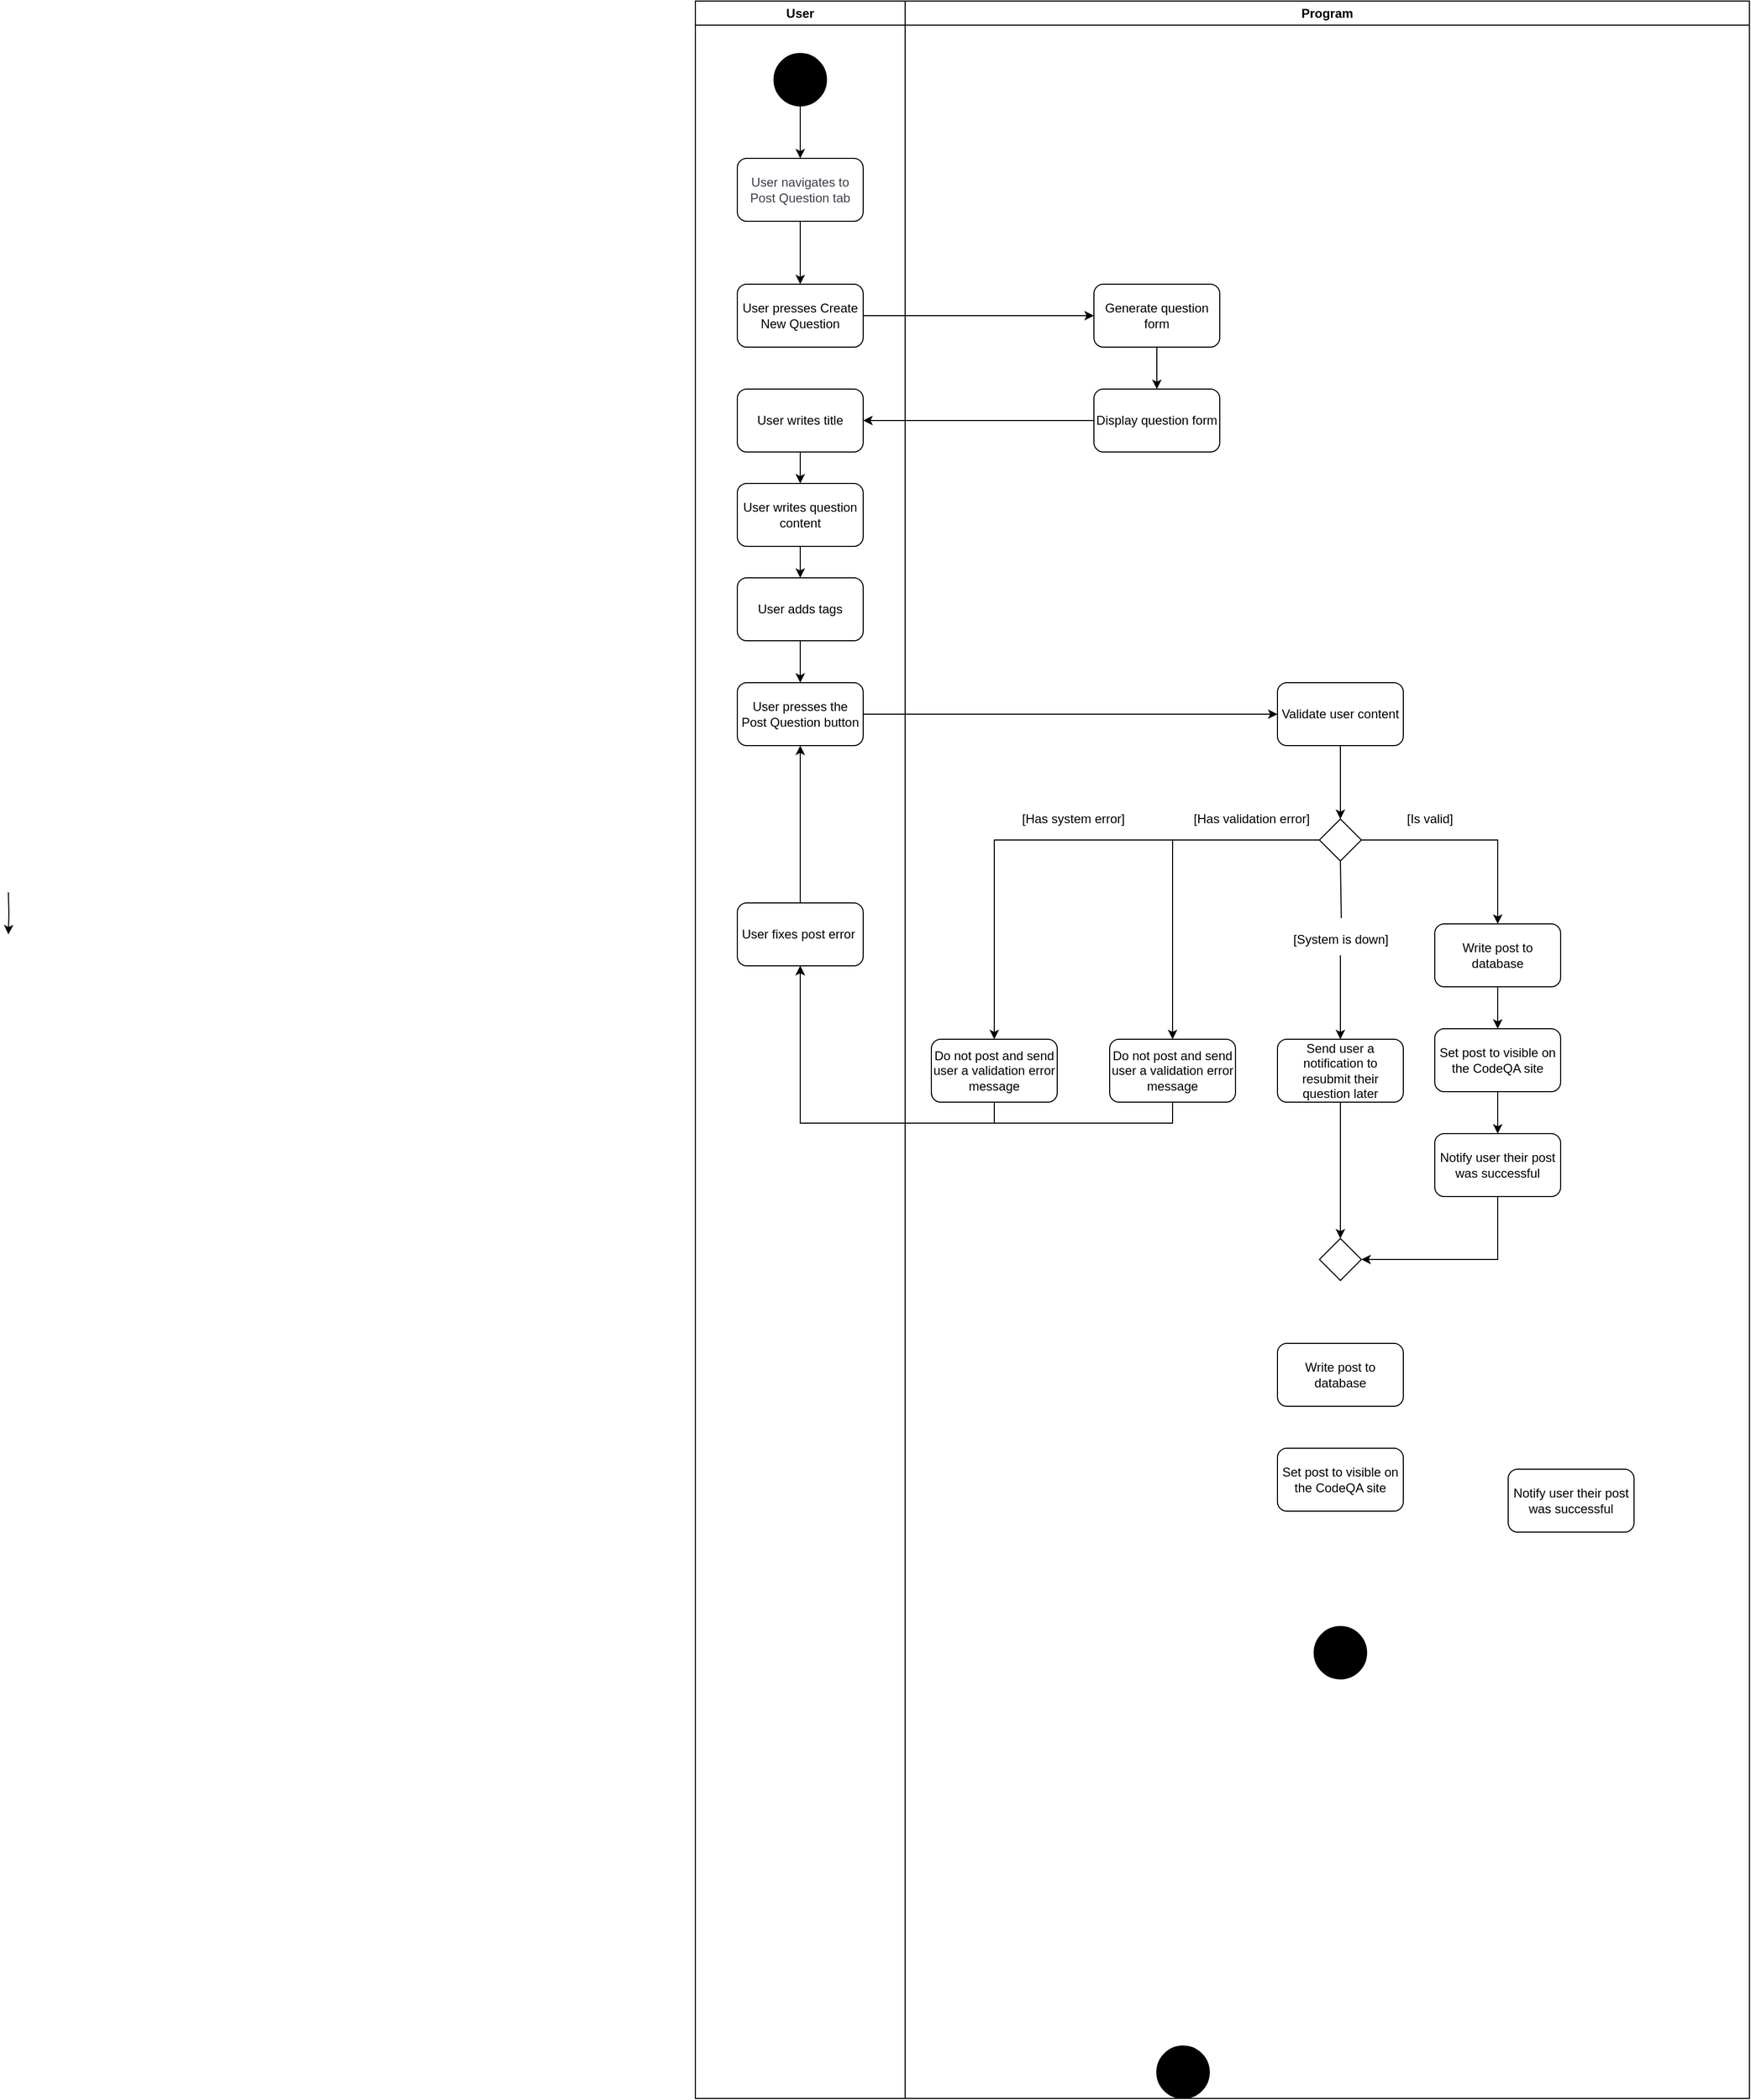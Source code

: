 <mxfile version="24.4.4" type="device">
  <diagram name="Page-1" id="dZFIReEb80aFC5FKnxQZ">
    <mxGraphModel dx="2524" dy="738" grid="1" gridSize="10" guides="1" tooltips="1" connect="1" arrows="1" fold="1" page="1" pageScale="1" pageWidth="850" pageHeight="1100" math="0" shadow="0">
      <root>
        <mxCell id="0" />
        <mxCell id="1" parent="0" />
        <mxCell id="JSnBzF0AAh5YjbVFw8KO-1" value="User" style="swimlane;whiteSpace=wrap;html=1;" vertex="1" parent="1">
          <mxGeometry x="85" y="10" width="200" height="2000" as="geometry" />
        </mxCell>
        <mxCell id="JSnBzF0AAh5YjbVFw8KO-2" value="" style="edgeStyle=orthogonalEdgeStyle;rounded=0;orthogonalLoop=1;jettySize=auto;html=1;" edge="1" parent="JSnBzF0AAh5YjbVFw8KO-1" source="JSnBzF0AAh5YjbVFw8KO-3" target="JSnBzF0AAh5YjbVFw8KO-6">
          <mxGeometry relative="1" as="geometry" />
        </mxCell>
        <mxCell id="JSnBzF0AAh5YjbVFw8KO-3" value="&lt;span data-lucid-content=&quot;{&amp;quot;t&amp;quot;:&amp;quot;User navigates to the sign up page&amp;quot;,&amp;quot;m&amp;quot;:[{&amp;quot;s&amp;quot;:0,&amp;quot;n&amp;quot;:&amp;quot;s&amp;quot;,&amp;quot;v&amp;quot;:22.222,&amp;quot;e&amp;quot;:34},{&amp;quot;s&amp;quot;:0,&amp;quot;n&amp;quot;:&amp;quot;fsp&amp;quot;,&amp;quot;v&amp;quot;:&amp;quot;ss_presetShapeStyle1_textStyle&amp;quot;,&amp;quot;e&amp;quot;:34},{&amp;quot;s&amp;quot;:0,&amp;quot;n&amp;quot;:&amp;quot;fsp2&amp;quot;,&amp;quot;v&amp;quot;:&amp;quot;ss_presetShapeStyle1_textStyle&amp;quot;,&amp;quot;e&amp;quot;:34}]}&quot; data-lucid-type=&quot;application/vnd.lucid.text&quot;&gt;&lt;span style=&quot;color: rgb(58, 65, 74);&quot;&gt;&lt;font style=&quot;font-size: 12px;&quot;&gt;User navigates to Post Question tab&lt;/font&gt;&lt;/span&gt;&lt;/span&gt;" style="rounded=1;whiteSpace=wrap;html=1;" vertex="1" parent="JSnBzF0AAh5YjbVFw8KO-1">
          <mxGeometry x="40" y="150" width="120" height="60" as="geometry" />
        </mxCell>
        <mxCell id="JSnBzF0AAh5YjbVFw8KO-4" value="" style="edgeStyle=orthogonalEdgeStyle;rounded=0;orthogonalLoop=1;jettySize=auto;html=1;" edge="1" parent="JSnBzF0AAh5YjbVFw8KO-1" source="JSnBzF0AAh5YjbVFw8KO-5" target="JSnBzF0AAh5YjbVFw8KO-3">
          <mxGeometry relative="1" as="geometry" />
        </mxCell>
        <mxCell id="JSnBzF0AAh5YjbVFw8KO-5" value="" style="ellipse;whiteSpace=wrap;html=1;aspect=fixed;fillColor=#000000;" vertex="1" parent="JSnBzF0AAh5YjbVFw8KO-1">
          <mxGeometry x="75" y="50" width="50" height="50" as="geometry" />
        </mxCell>
        <mxCell id="JSnBzF0AAh5YjbVFw8KO-6" value="User presses Create New Question" style="rounded=1;whiteSpace=wrap;html=1;" vertex="1" parent="JSnBzF0AAh5YjbVFw8KO-1">
          <mxGeometry x="40" y="270" width="120" height="60" as="geometry" />
        </mxCell>
        <mxCell id="JSnBzF0AAh5YjbVFw8KO-41" value="" style="edgeStyle=orthogonalEdgeStyle;rounded=0;orthogonalLoop=1;jettySize=auto;html=1;" edge="1" parent="JSnBzF0AAh5YjbVFw8KO-1" source="JSnBzF0AAh5YjbVFw8KO-8" target="JSnBzF0AAh5YjbVFw8KO-39">
          <mxGeometry relative="1" as="geometry" />
        </mxCell>
        <mxCell id="JSnBzF0AAh5YjbVFw8KO-8" value="User writes title" style="rounded=1;whiteSpace=wrap;html=1;" vertex="1" parent="JSnBzF0AAh5YjbVFw8KO-1">
          <mxGeometry x="40" y="370" width="120" height="60" as="geometry" />
        </mxCell>
        <mxCell id="JSnBzF0AAh5YjbVFw8KO-42" value="" style="edgeStyle=orthogonalEdgeStyle;rounded=0;orthogonalLoop=1;jettySize=auto;html=1;" edge="1" parent="JSnBzF0AAh5YjbVFw8KO-1" source="JSnBzF0AAh5YjbVFw8KO-39" target="JSnBzF0AAh5YjbVFw8KO-40">
          <mxGeometry relative="1" as="geometry" />
        </mxCell>
        <mxCell id="JSnBzF0AAh5YjbVFw8KO-39" value="User writes question content" style="rounded=1;whiteSpace=wrap;html=1;" vertex="1" parent="JSnBzF0AAh5YjbVFw8KO-1">
          <mxGeometry x="40" y="460" width="120" height="60" as="geometry" />
        </mxCell>
        <mxCell id="JSnBzF0AAh5YjbVFw8KO-43" value="" style="edgeStyle=orthogonalEdgeStyle;rounded=0;orthogonalLoop=1;jettySize=auto;html=1;" edge="1" parent="JSnBzF0AAh5YjbVFw8KO-1" source="JSnBzF0AAh5YjbVFw8KO-40" target="JSnBzF0AAh5YjbVFw8KO-9">
          <mxGeometry relative="1" as="geometry" />
        </mxCell>
        <mxCell id="JSnBzF0AAh5YjbVFw8KO-40" value="User adds tags" style="rounded=1;whiteSpace=wrap;html=1;" vertex="1" parent="JSnBzF0AAh5YjbVFw8KO-1">
          <mxGeometry x="40" y="550" width="120" height="60" as="geometry" />
        </mxCell>
        <mxCell id="JSnBzF0AAh5YjbVFw8KO-9" value="User presses the Post Question button" style="rounded=1;whiteSpace=wrap;html=1;" vertex="1" parent="JSnBzF0AAh5YjbVFw8KO-1">
          <mxGeometry x="40" y="650" width="120" height="60" as="geometry" />
        </mxCell>
        <mxCell id="JSnBzF0AAh5YjbVFw8KO-61" style="edgeStyle=orthogonalEdgeStyle;rounded=0;orthogonalLoop=1;jettySize=auto;html=1;exitX=0.5;exitY=0;exitDx=0;exitDy=0;entryX=0.5;entryY=1;entryDx=0;entryDy=0;" edge="1" parent="JSnBzF0AAh5YjbVFw8KO-1" source="JSnBzF0AAh5YjbVFw8KO-59" target="JSnBzF0AAh5YjbVFw8KO-9">
          <mxGeometry relative="1" as="geometry" />
        </mxCell>
        <mxCell id="JSnBzF0AAh5YjbVFw8KO-59" value="User fixes post error&amp;nbsp;" style="rounded=1;whiteSpace=wrap;html=1;" vertex="1" parent="JSnBzF0AAh5YjbVFw8KO-1">
          <mxGeometry x="40" y="860" width="120" height="60" as="geometry" />
        </mxCell>
        <mxCell id="JSnBzF0AAh5YjbVFw8KO-10" value="Program" style="swimlane;whiteSpace=wrap;html=1;" vertex="1" parent="1">
          <mxGeometry x="285" y="10" width="805" height="2000" as="geometry" />
        </mxCell>
        <mxCell id="JSnBzF0AAh5YjbVFw8KO-11" value="" style="edgeStyle=orthogonalEdgeStyle;rounded=0;orthogonalLoop=1;jettySize=auto;html=1;" edge="1" parent="JSnBzF0AAh5YjbVFw8KO-10" source="JSnBzF0AAh5YjbVFw8KO-12" target="JSnBzF0AAh5YjbVFw8KO-13">
          <mxGeometry relative="1" as="geometry" />
        </mxCell>
        <mxCell id="JSnBzF0AAh5YjbVFw8KO-12" value="Generate question form" style="rounded=1;whiteSpace=wrap;html=1;" vertex="1" parent="JSnBzF0AAh5YjbVFw8KO-10">
          <mxGeometry x="180" y="270" width="120" height="60" as="geometry" />
        </mxCell>
        <mxCell id="JSnBzF0AAh5YjbVFw8KO-13" value="Display question form" style="rounded=1;whiteSpace=wrap;html=1;" vertex="1" parent="JSnBzF0AAh5YjbVFw8KO-10">
          <mxGeometry x="180" y="370" width="120" height="60" as="geometry" />
        </mxCell>
        <mxCell id="JSnBzF0AAh5YjbVFw8KO-44" value="" style="edgeStyle=orthogonalEdgeStyle;rounded=0;orthogonalLoop=1;jettySize=auto;html=1;" edge="1" parent="JSnBzF0AAh5YjbVFw8KO-10">
          <mxGeometry relative="1" as="geometry">
            <mxPoint x="-855" y="850" as="sourcePoint" />
            <mxPoint x="-855" y="890" as="targetPoint" />
          </mxGeometry>
        </mxCell>
        <mxCell id="JSnBzF0AAh5YjbVFw8KO-14" style="edgeStyle=orthogonalEdgeStyle;rounded=0;orthogonalLoop=1;jettySize=auto;html=1;exitX=0.5;exitY=1;exitDx=0;exitDy=0;entryX=0.5;entryY=0;entryDx=0;entryDy=0;" edge="1" parent="JSnBzF0AAh5YjbVFw8KO-10" source="JSnBzF0AAh5YjbVFw8KO-15" target="JSnBzF0AAh5YjbVFw8KO-19">
          <mxGeometry relative="1" as="geometry" />
        </mxCell>
        <mxCell id="JSnBzF0AAh5YjbVFw8KO-15" value="Validate user content" style="rounded=1;whiteSpace=wrap;html=1;" vertex="1" parent="JSnBzF0AAh5YjbVFw8KO-10">
          <mxGeometry x="355" y="650" width="120" height="60" as="geometry" />
        </mxCell>
        <mxCell id="JSnBzF0AAh5YjbVFw8KO-18" value="" style="edgeStyle=orthogonalEdgeStyle;rounded=0;orthogonalLoop=1;jettySize=auto;html=1;" edge="1" parent="JSnBzF0AAh5YjbVFw8KO-10" source="JSnBzF0AAh5YjbVFw8KO-34" target="JSnBzF0AAh5YjbVFw8KO-33">
          <mxGeometry relative="1" as="geometry" />
        </mxCell>
        <mxCell id="JSnBzF0AAh5YjbVFw8KO-51" style="edgeStyle=orthogonalEdgeStyle;rounded=0;orthogonalLoop=1;jettySize=auto;html=1;exitX=1;exitY=0.5;exitDx=0;exitDy=0;" edge="1" parent="JSnBzF0AAh5YjbVFw8KO-10" source="JSnBzF0AAh5YjbVFw8KO-19" target="JSnBzF0AAh5YjbVFw8KO-21">
          <mxGeometry relative="1" as="geometry" />
        </mxCell>
        <mxCell id="JSnBzF0AAh5YjbVFw8KO-52" style="edgeStyle=orthogonalEdgeStyle;rounded=0;orthogonalLoop=1;jettySize=auto;html=1;exitX=0;exitY=0.5;exitDx=0;exitDy=0;" edge="1" parent="JSnBzF0AAh5YjbVFw8KO-10" source="JSnBzF0AAh5YjbVFw8KO-19" target="JSnBzF0AAh5YjbVFw8KO-47">
          <mxGeometry relative="1" as="geometry" />
        </mxCell>
        <mxCell id="JSnBzF0AAh5YjbVFw8KO-53" style="edgeStyle=orthogonalEdgeStyle;rounded=0;orthogonalLoop=1;jettySize=auto;html=1;exitX=0;exitY=0.5;exitDx=0;exitDy=0;entryX=0.5;entryY=0;entryDx=0;entryDy=0;" edge="1" parent="JSnBzF0AAh5YjbVFw8KO-10" source="JSnBzF0AAh5YjbVFw8KO-19" target="JSnBzF0AAh5YjbVFw8KO-23">
          <mxGeometry relative="1" as="geometry" />
        </mxCell>
        <mxCell id="JSnBzF0AAh5YjbVFw8KO-19" value="" style="rhombus;whiteSpace=wrap;html=1;" vertex="1" parent="JSnBzF0AAh5YjbVFw8KO-10">
          <mxGeometry x="395" y="780" width="40" height="40" as="geometry" />
        </mxCell>
        <mxCell id="JSnBzF0AAh5YjbVFw8KO-20" value="" style="edgeStyle=orthogonalEdgeStyle;rounded=0;orthogonalLoop=1;jettySize=auto;html=1;" edge="1" parent="JSnBzF0AAh5YjbVFw8KO-10" source="JSnBzF0AAh5YjbVFw8KO-21" target="JSnBzF0AAh5YjbVFw8KO-25">
          <mxGeometry relative="1" as="geometry" />
        </mxCell>
        <mxCell id="JSnBzF0AAh5YjbVFw8KO-21" value="Write post to database" style="rounded=1;whiteSpace=wrap;html=1;" vertex="1" parent="JSnBzF0AAh5YjbVFw8KO-10">
          <mxGeometry x="505" y="880" width="120" height="60" as="geometry" />
        </mxCell>
        <mxCell id="JSnBzF0AAh5YjbVFw8KO-23" value="Do not post and send user a validation error message" style="rounded=1;whiteSpace=wrap;html=1;" vertex="1" parent="JSnBzF0AAh5YjbVFw8KO-10">
          <mxGeometry x="25" y="990" width="120" height="60" as="geometry" />
        </mxCell>
        <mxCell id="JSnBzF0AAh5YjbVFw8KO-49" style="edgeStyle=orthogonalEdgeStyle;rounded=0;orthogonalLoop=1;jettySize=auto;html=1;exitX=0.5;exitY=1;exitDx=0;exitDy=0;" edge="1" parent="JSnBzF0AAh5YjbVFw8KO-10" source="JSnBzF0AAh5YjbVFw8KO-25" target="JSnBzF0AAh5YjbVFw8KO-31">
          <mxGeometry relative="1" as="geometry" />
        </mxCell>
        <mxCell id="JSnBzF0AAh5YjbVFw8KO-25" value="Set post to visible on the CodeQA site" style="rounded=1;whiteSpace=wrap;html=1;" vertex="1" parent="JSnBzF0AAh5YjbVFw8KO-10">
          <mxGeometry x="505" y="980" width="120" height="60" as="geometry" />
        </mxCell>
        <mxCell id="JSnBzF0AAh5YjbVFw8KO-27" value="" style="rhombus;whiteSpace=wrap;html=1;" vertex="1" parent="JSnBzF0AAh5YjbVFw8KO-10">
          <mxGeometry x="395" y="1180" width="40" height="40" as="geometry" />
        </mxCell>
        <mxCell id="JSnBzF0AAh5YjbVFw8KO-28" value="" style="ellipse;whiteSpace=wrap;html=1;aspect=fixed;fillColor=#000000;" vertex="1" parent="JSnBzF0AAh5YjbVFw8KO-10">
          <mxGeometry x="390" y="1550" width="50" height="50" as="geometry" />
        </mxCell>
        <mxCell id="JSnBzF0AAh5YjbVFw8KO-29" value="[Has validation error]" style="text;html=1;align=center;verticalAlign=middle;resizable=0;points=[];autosize=1;strokeColor=none;fillColor=none;" vertex="1" parent="JSnBzF0AAh5YjbVFw8KO-10">
          <mxGeometry x="265" y="765" width="130" height="30" as="geometry" />
        </mxCell>
        <mxCell id="JSnBzF0AAh5YjbVFw8KO-30" value="[Is valid]" style="text;html=1;align=center;verticalAlign=middle;resizable=0;points=[];autosize=1;strokeColor=none;fillColor=none;" vertex="1" parent="JSnBzF0AAh5YjbVFw8KO-10">
          <mxGeometry x="465" y="765" width="70" height="30" as="geometry" />
        </mxCell>
        <mxCell id="JSnBzF0AAh5YjbVFw8KO-32" style="edgeStyle=orthogonalEdgeStyle;rounded=0;orthogonalLoop=1;jettySize=auto;html=1;exitX=0.5;exitY=1;exitDx=0;exitDy=0;entryX=0.5;entryY=0;entryDx=0;entryDy=0;" edge="1" parent="JSnBzF0AAh5YjbVFw8KO-10" source="JSnBzF0AAh5YjbVFw8KO-33" target="JSnBzF0AAh5YjbVFw8KO-27">
          <mxGeometry relative="1" as="geometry" />
        </mxCell>
        <mxCell id="JSnBzF0AAh5YjbVFw8KO-33" value="Send user a notification to resubmit their question later" style="rounded=1;whiteSpace=wrap;html=1;" vertex="1" parent="JSnBzF0AAh5YjbVFw8KO-10">
          <mxGeometry x="355" y="990" width="120" height="60" as="geometry" />
        </mxCell>
        <mxCell id="JSnBzF0AAh5YjbVFw8KO-34" value="[System is down]" style="text;html=1;align=center;verticalAlign=middle;resizable=0;points=[];autosize=1;strokeColor=none;fillColor=none;" vertex="1" parent="JSnBzF0AAh5YjbVFw8KO-10">
          <mxGeometry x="360" y="880" width="110" height="30" as="geometry" />
        </mxCell>
        <mxCell id="JSnBzF0AAh5YjbVFw8KO-35" style="rounded=0;orthogonalLoop=1;jettySize=auto;html=1;exitX=0.5;exitY=1;exitDx=0;exitDy=0;entryX=0.508;entryY=-0.181;entryDx=0;entryDy=0;entryPerimeter=0;startArrow=none;startFill=0;endArrow=none;endFill=0;" edge="1" parent="JSnBzF0AAh5YjbVFw8KO-10" source="JSnBzF0AAh5YjbVFw8KO-19" target="JSnBzF0AAh5YjbVFw8KO-34">
          <mxGeometry relative="1" as="geometry" />
        </mxCell>
        <mxCell id="JSnBzF0AAh5YjbVFw8KO-47" value="Do not post and send user a validation error message" style="rounded=1;whiteSpace=wrap;html=1;" vertex="1" parent="JSnBzF0AAh5YjbVFw8KO-10">
          <mxGeometry x="195" y="990" width="120" height="60" as="geometry" />
        </mxCell>
        <mxCell id="JSnBzF0AAh5YjbVFw8KO-50" style="edgeStyle=orthogonalEdgeStyle;rounded=0;orthogonalLoop=1;jettySize=auto;html=1;exitX=0.5;exitY=1;exitDx=0;exitDy=0;entryX=1;entryY=0.5;entryDx=0;entryDy=0;" edge="1" parent="JSnBzF0AAh5YjbVFw8KO-10" source="JSnBzF0AAh5YjbVFw8KO-31" target="JSnBzF0AAh5YjbVFw8KO-27">
          <mxGeometry relative="1" as="geometry" />
        </mxCell>
        <mxCell id="JSnBzF0AAh5YjbVFw8KO-31" value="Notify user their post was successful" style="rounded=1;whiteSpace=wrap;html=1;" vertex="1" parent="JSnBzF0AAh5YjbVFw8KO-10">
          <mxGeometry x="505" y="1080" width="120" height="60" as="geometry" />
        </mxCell>
        <mxCell id="JSnBzF0AAh5YjbVFw8KO-54" value="[Has system error]" style="text;html=1;align=center;verticalAlign=middle;resizable=0;points=[];autosize=1;strokeColor=none;fillColor=none;" vertex="1" parent="JSnBzF0AAh5YjbVFw8KO-10">
          <mxGeometry x="100" y="765" width="120" height="30" as="geometry" />
        </mxCell>
        <mxCell id="JSnBzF0AAh5YjbVFw8KO-62" value="" style="ellipse;whiteSpace=wrap;html=1;aspect=fixed;fillColor=#000000;" vertex="1" parent="JSnBzF0AAh5YjbVFw8KO-10">
          <mxGeometry x="240" y="1950" width="50" height="50" as="geometry" />
        </mxCell>
        <mxCell id="JSnBzF0AAh5YjbVFw8KO-63" value="Write post to database" style="rounded=1;whiteSpace=wrap;html=1;" vertex="1" parent="JSnBzF0AAh5YjbVFw8KO-10">
          <mxGeometry x="355" y="1280" width="120" height="60" as="geometry" />
        </mxCell>
        <mxCell id="JSnBzF0AAh5YjbVFw8KO-65" value="Set post to visible on the CodeQA site" style="rounded=1;whiteSpace=wrap;html=1;" vertex="1" parent="JSnBzF0AAh5YjbVFw8KO-10">
          <mxGeometry x="355" y="1380" width="120" height="60" as="geometry" />
        </mxCell>
        <mxCell id="JSnBzF0AAh5YjbVFw8KO-67" value="Notify user their post was successful" style="rounded=1;whiteSpace=wrap;html=1;" vertex="1" parent="JSnBzF0AAh5YjbVFw8KO-10">
          <mxGeometry x="575" y="1400" width="120" height="60" as="geometry" />
        </mxCell>
        <mxCell id="JSnBzF0AAh5YjbVFw8KO-36" style="edgeStyle=orthogonalEdgeStyle;rounded=0;orthogonalLoop=1;jettySize=auto;html=1;exitX=1;exitY=0.5;exitDx=0;exitDy=0;" edge="1" parent="1" source="JSnBzF0AAh5YjbVFw8KO-6" target="JSnBzF0AAh5YjbVFw8KO-12">
          <mxGeometry relative="1" as="geometry" />
        </mxCell>
        <mxCell id="JSnBzF0AAh5YjbVFw8KO-37" style="edgeStyle=orthogonalEdgeStyle;rounded=0;orthogonalLoop=1;jettySize=auto;html=1;exitX=0;exitY=0.5;exitDx=0;exitDy=0;entryX=1;entryY=0.5;entryDx=0;entryDy=0;" edge="1" parent="1" source="JSnBzF0AAh5YjbVFw8KO-13" target="JSnBzF0AAh5YjbVFw8KO-8">
          <mxGeometry relative="1" as="geometry" />
        </mxCell>
        <mxCell id="JSnBzF0AAh5YjbVFw8KO-46" style="edgeStyle=orthogonalEdgeStyle;rounded=0;orthogonalLoop=1;jettySize=auto;html=1;exitX=1;exitY=0.5;exitDx=0;exitDy=0;entryX=0;entryY=0.5;entryDx=0;entryDy=0;" edge="1" parent="1" source="JSnBzF0AAh5YjbVFw8KO-9" target="JSnBzF0AAh5YjbVFw8KO-15">
          <mxGeometry relative="1" as="geometry">
            <mxPoint x="465" y="690" as="targetPoint" />
          </mxGeometry>
        </mxCell>
        <mxCell id="JSnBzF0AAh5YjbVFw8KO-56" style="edgeStyle=orthogonalEdgeStyle;rounded=0;orthogonalLoop=1;jettySize=auto;html=1;exitX=0.5;exitY=1;exitDx=0;exitDy=0;" edge="1" parent="1" source="JSnBzF0AAh5YjbVFw8KO-23" target="JSnBzF0AAh5YjbVFw8KO-59">
          <mxGeometry relative="1" as="geometry">
            <mxPoint x="190" y="1090" as="targetPoint" />
          </mxGeometry>
        </mxCell>
        <mxCell id="JSnBzF0AAh5YjbVFw8KO-60" style="edgeStyle=orthogonalEdgeStyle;rounded=0;orthogonalLoop=1;jettySize=auto;html=1;exitX=0.5;exitY=1;exitDx=0;exitDy=0;entryX=0.5;entryY=1;entryDx=0;entryDy=0;" edge="1" parent="1" source="JSnBzF0AAh5YjbVFw8KO-47" target="JSnBzF0AAh5YjbVFw8KO-59">
          <mxGeometry relative="1" as="geometry" />
        </mxCell>
      </root>
    </mxGraphModel>
  </diagram>
</mxfile>
